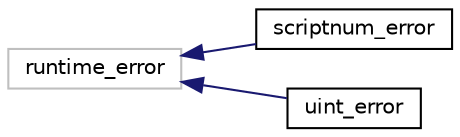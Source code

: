 digraph "Graphical Class Hierarchy"
{
  edge [fontname="Helvetica",fontsize="10",labelfontname="Helvetica",labelfontsize="10"];
  node [fontname="Helvetica",fontsize="10",shape=record];
  rankdir="LR";
  Node44 [label="runtime_error",height=0.2,width=0.4,color="grey75", fillcolor="white", style="filled"];
  Node44 -> Node0 [dir="back",color="midnightblue",fontsize="10",style="solid",fontname="Helvetica"];
  Node0 [label="scriptnum_error",height=0.2,width=0.4,color="black", fillcolor="white", style="filled",URL="$d9/dd2/classscriptnum__error.html"];
  Node44 -> Node46 [dir="back",color="midnightblue",fontsize="10",style="solid",fontname="Helvetica"];
  Node46 [label="uint_error",height=0.2,width=0.4,color="black", fillcolor="white", style="filled",URL="$da/dcd/classuint__error.html"];
}
